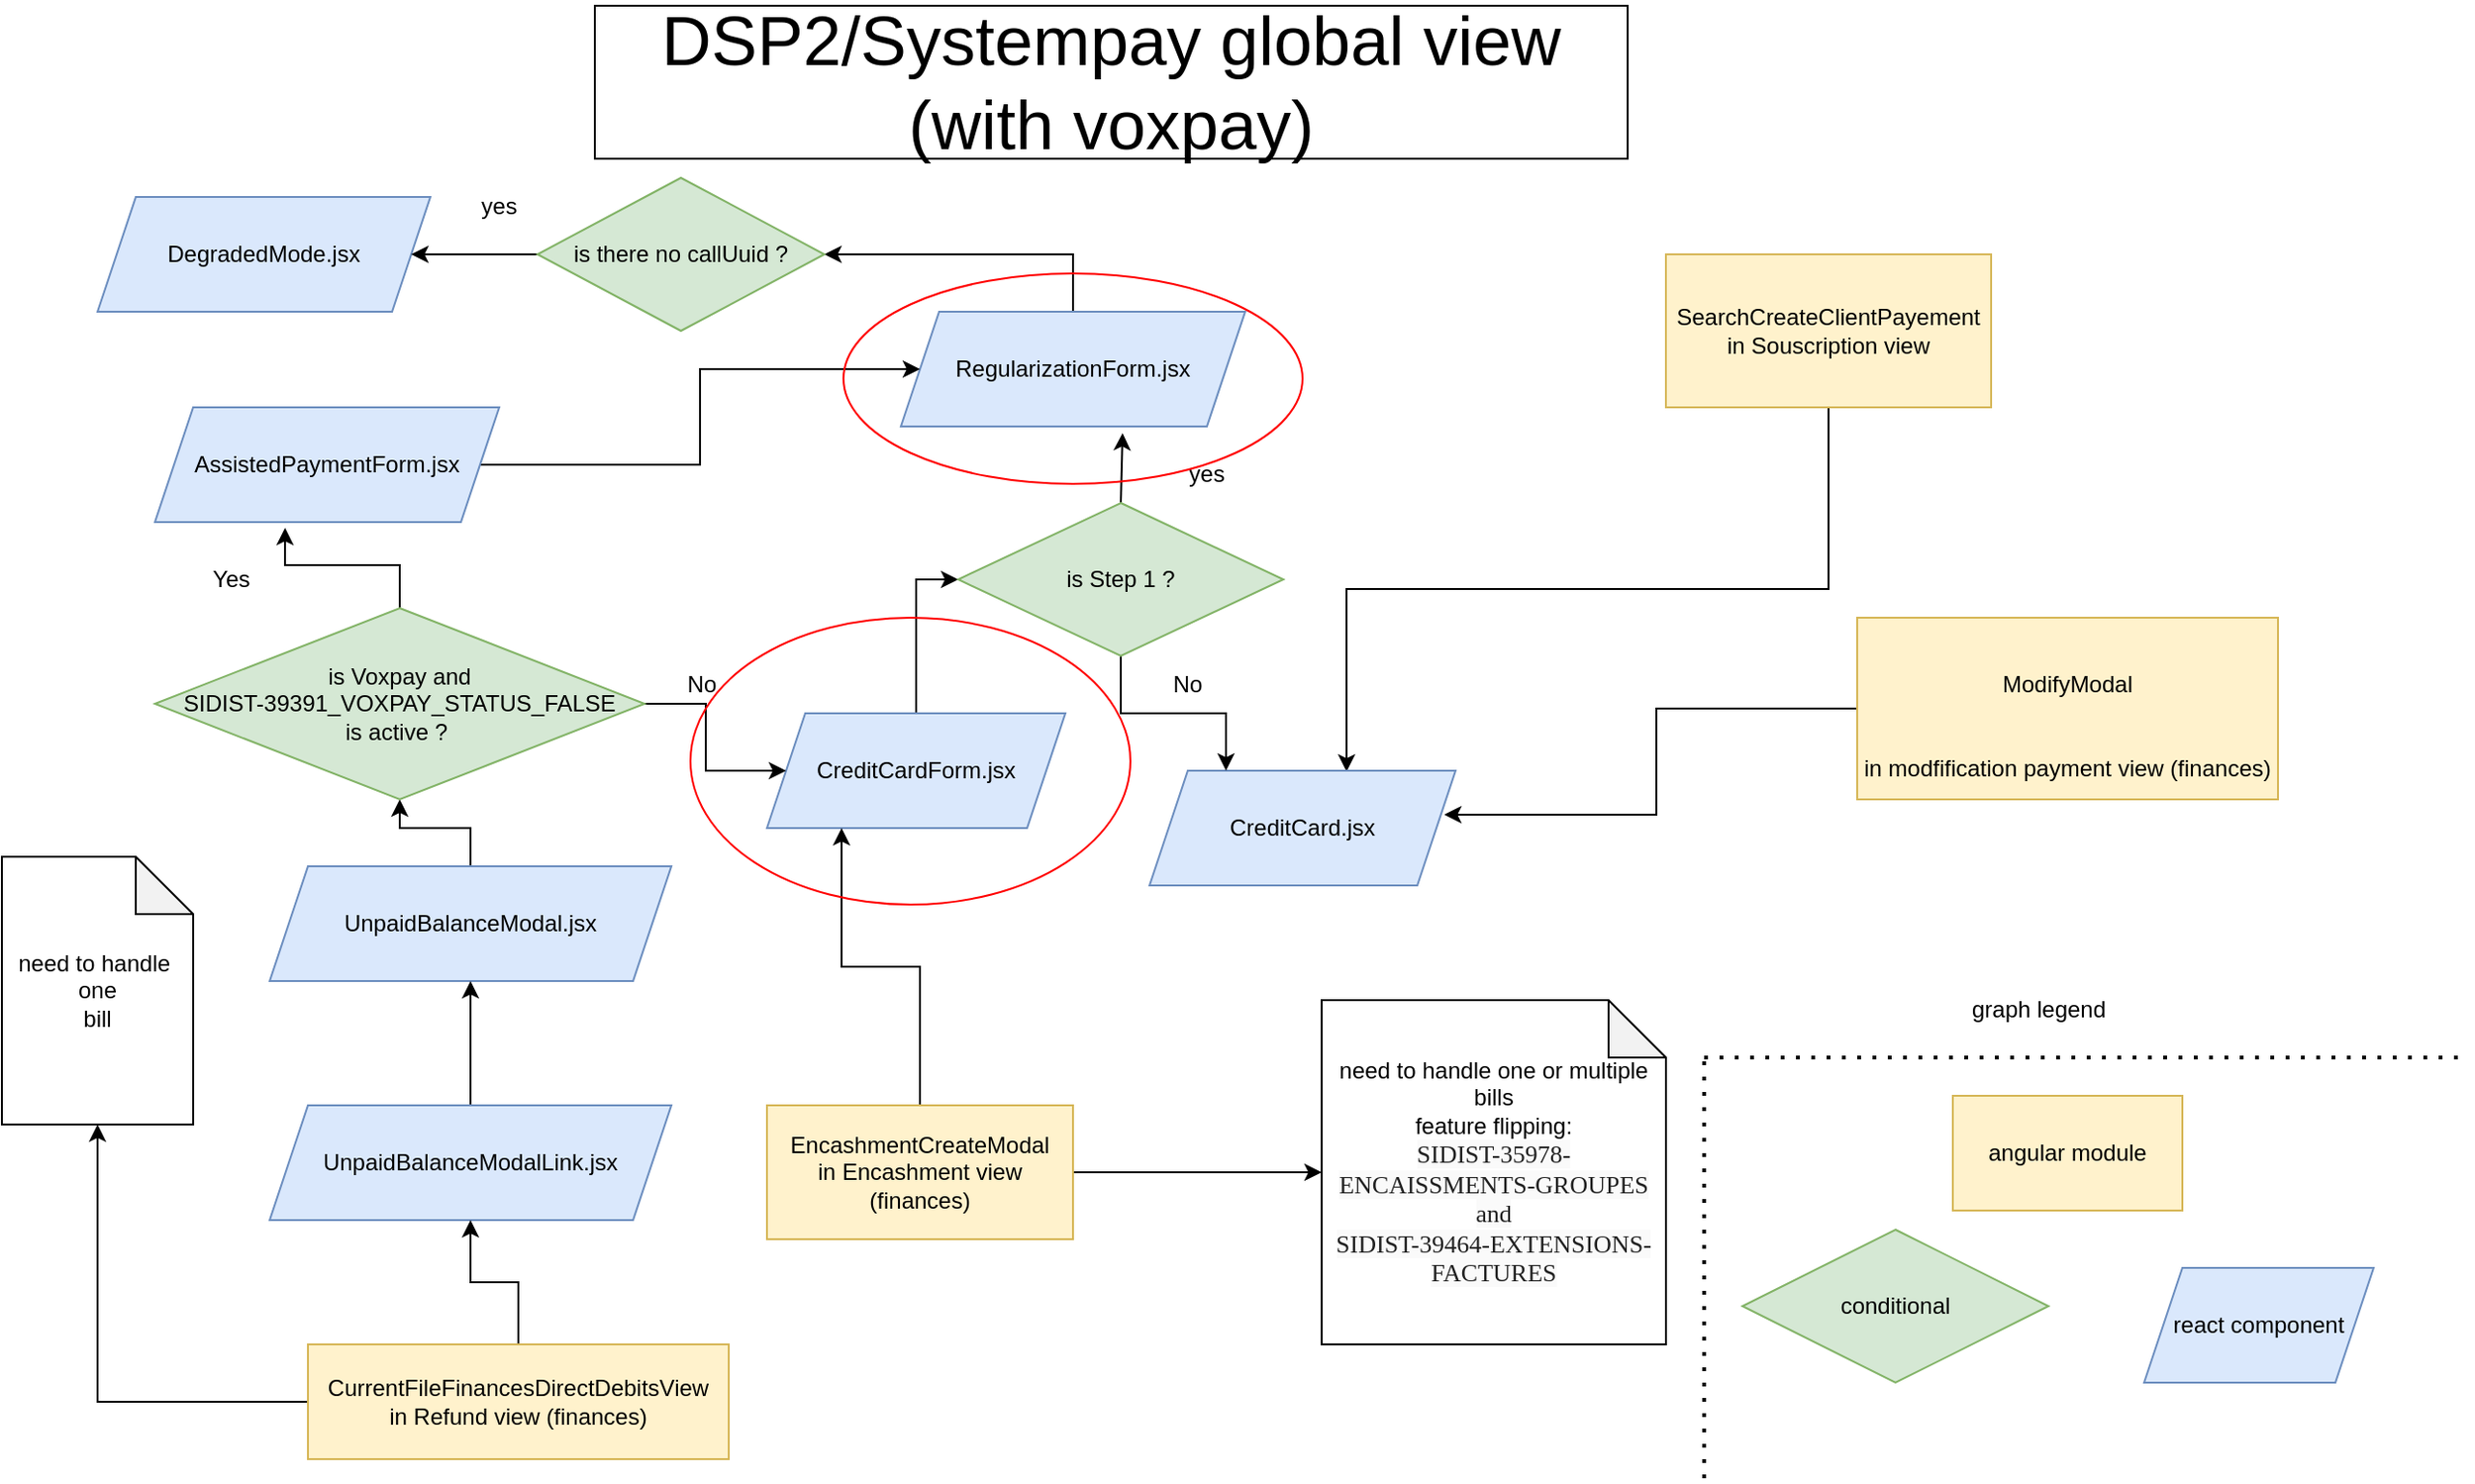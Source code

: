 <mxfile version="20.4.0" type="github" pages="2">
  <diagram id="VnlkdWDD-OTya16-6Z_L" name="Page-1">
    <mxGraphModel dx="1298" dy="842" grid="1" gridSize="10" guides="1" tooltips="1" connect="1" arrows="1" fold="1" page="1" pageScale="1" pageWidth="827" pageHeight="1169" math="0" shadow="0">
      <root>
        <mxCell id="0" />
        <mxCell id="1" parent="0" />
        <mxCell id="nQrAimb7asng9hxnftcy-4" style="edgeStyle=orthogonalEdgeStyle;rounded=0;orthogonalLoop=1;jettySize=auto;html=1;exitX=0.5;exitY=1;exitDx=0;exitDy=0;entryX=0.644;entryY=0.008;entryDx=0;entryDy=0;entryPerimeter=0;" edge="1" parent="1" source="nQrAimb7asng9hxnftcy-1" target="nQrAimb7asng9hxnftcy-2">
          <mxGeometry relative="1" as="geometry" />
        </mxCell>
        <mxCell id="nQrAimb7asng9hxnftcy-1" value="SearchCreateClientPayement&lt;br&gt;in Souscription view&lt;br&gt;" style="rounded=0;whiteSpace=wrap;html=1;fillColor=#fff2cc;strokeColor=#d6b656;" vertex="1" parent="1">
          <mxGeometry x="920" y="140" width="170" height="80" as="geometry" />
        </mxCell>
        <mxCell id="nQrAimb7asng9hxnftcy-2" value="CreditCard.jsx" style="shape=parallelogram;perimeter=parallelogramPerimeter;whiteSpace=wrap;html=1;fixedSize=1;fillColor=#dae8fc;strokeColor=#6c8ebf;" vertex="1" parent="1">
          <mxGeometry x="650" y="410" width="160" height="60" as="geometry" />
        </mxCell>
        <mxCell id="nQrAimb7asng9hxnftcy-6" value="&lt;font style=&quot;font-size: 36px;&quot;&gt;DSP2/Systempay global view (with voxpay)&lt;/font&gt;" style="rounded=0;whiteSpace=wrap;html=1;" vertex="1" parent="1">
          <mxGeometry x="360" y="10" width="540" height="80" as="geometry" />
        </mxCell>
        <mxCell id="nQrAimb7asng9hxnftcy-8" style="edgeStyle=orthogonalEdgeStyle;rounded=0;orthogonalLoop=1;jettySize=auto;html=1;exitX=0;exitY=0.5;exitDx=0;exitDy=0;entryX=0.963;entryY=0.383;entryDx=0;entryDy=0;entryPerimeter=0;fontSize=12;" edge="1" parent="1" source="nQrAimb7asng9hxnftcy-7" target="nQrAimb7asng9hxnftcy-2">
          <mxGeometry relative="1" as="geometry" />
        </mxCell>
        <mxCell id="nQrAimb7asng9hxnftcy-7" value="&lt;font style=&quot;font-size: 12px;&quot;&gt;ModifyModal &lt;br&gt;in modfification payment view (finances)&lt;br&gt;&lt;/font&gt;" style="rounded=0;whiteSpace=wrap;html=1;fontSize=36;fillColor=#fff2cc;strokeColor=#d6b656;" vertex="1" parent="1">
          <mxGeometry x="1020" y="330" width="220" height="95" as="geometry" />
        </mxCell>
        <mxCell id="nQrAimb7asng9hxnftcy-46" style="edgeStyle=orthogonalEdgeStyle;rounded=0;orthogonalLoop=1;jettySize=auto;html=1;exitX=0.5;exitY=0;exitDx=0;exitDy=0;entryX=0;entryY=0.5;entryDx=0;entryDy=0;fontSize=12;" edge="1" parent="1" source="nQrAimb7asng9hxnftcy-9" target="nQrAimb7asng9hxnftcy-45">
          <mxGeometry relative="1" as="geometry" />
        </mxCell>
        <mxCell id="nQrAimb7asng9hxnftcy-9" value="CreditCardForm.jsx" style="shape=parallelogram;perimeter=parallelogramPerimeter;whiteSpace=wrap;html=1;fixedSize=1;fontSize=12;fillColor=#dae8fc;strokeColor=#6c8ebf;" vertex="1" parent="1">
          <mxGeometry x="450" y="380" width="156" height="60" as="geometry" />
        </mxCell>
        <mxCell id="nQrAimb7asng9hxnftcy-53" style="edgeStyle=orthogonalEdgeStyle;rounded=0;orthogonalLoop=1;jettySize=auto;html=1;exitX=0.5;exitY=0;exitDx=0;exitDy=0;entryX=0.5;entryY=1;entryDx=0;entryDy=0;fontSize=12;" edge="1" parent="1" source="nQrAimb7asng9hxnftcy-11" target="nQrAimb7asng9hxnftcy-51">
          <mxGeometry relative="1" as="geometry" />
        </mxCell>
        <mxCell id="nQrAimb7asng9hxnftcy-11" value="UnpaidBalanceModal.jsx" style="shape=parallelogram;perimeter=parallelogramPerimeter;whiteSpace=wrap;html=1;fixedSize=1;fontSize=12;fillColor=#dae8fc;strokeColor=#6c8ebf;" vertex="1" parent="1">
          <mxGeometry x="190" y="460" width="210" height="60" as="geometry" />
        </mxCell>
        <mxCell id="nQrAimb7asng9hxnftcy-15" style="edgeStyle=orthogonalEdgeStyle;rounded=0;orthogonalLoop=1;jettySize=auto;html=1;entryX=0.5;entryY=1;entryDx=0;entryDy=0;fontSize=12;" edge="1" parent="1" source="nQrAimb7asng9hxnftcy-13" target="nQrAimb7asng9hxnftcy-11">
          <mxGeometry relative="1" as="geometry" />
        </mxCell>
        <mxCell id="nQrAimb7asng9hxnftcy-13" value="UnpaidBalanceModalLink.jsx" style="shape=parallelogram;perimeter=parallelogramPerimeter;whiteSpace=wrap;html=1;fixedSize=1;fontSize=12;fillColor=#dae8fc;strokeColor=#6c8ebf;" vertex="1" parent="1">
          <mxGeometry x="190" y="585" width="210" height="60" as="geometry" />
        </mxCell>
        <mxCell id="nQrAimb7asng9hxnftcy-17" style="edgeStyle=orthogonalEdgeStyle;rounded=0;orthogonalLoop=1;jettySize=auto;html=1;exitX=0.5;exitY=0;exitDx=0;exitDy=0;entryX=0.5;entryY=1;entryDx=0;entryDy=0;fontSize=12;" edge="1" parent="1" source="nQrAimb7asng9hxnftcy-16" target="nQrAimb7asng9hxnftcy-13">
          <mxGeometry relative="1" as="geometry" />
        </mxCell>
        <mxCell id="nQrAimb7asng9hxnftcy-40" style="edgeStyle=orthogonalEdgeStyle;rounded=0;orthogonalLoop=1;jettySize=auto;html=1;exitX=0;exitY=0.5;exitDx=0;exitDy=0;entryX=0.5;entryY=1;entryDx=0;entryDy=0;entryPerimeter=0;fontSize=12;" edge="1" parent="1" source="nQrAimb7asng9hxnftcy-16" target="nQrAimb7asng9hxnftcy-39">
          <mxGeometry relative="1" as="geometry" />
        </mxCell>
        <mxCell id="nQrAimb7asng9hxnftcy-16" value="CurrentFileFinancesDirectDebitsView&lt;br&gt;in Refund view (finances)" style="rounded=0;whiteSpace=wrap;html=1;fontSize=12;fillColor=#fff2cc;strokeColor=#d6b656;" vertex="1" parent="1">
          <mxGeometry x="210" y="710" width="220" height="60" as="geometry" />
        </mxCell>
        <mxCell id="nQrAimb7asng9hxnftcy-20" style="edgeStyle=orthogonalEdgeStyle;rounded=0;orthogonalLoop=1;jettySize=auto;html=1;exitX=0.5;exitY=0;exitDx=0;exitDy=0;entryX=0.25;entryY=1;entryDx=0;entryDy=0;fontSize=12;" edge="1" parent="1" source="nQrAimb7asng9hxnftcy-18" target="nQrAimb7asng9hxnftcy-9">
          <mxGeometry relative="1" as="geometry" />
        </mxCell>
        <mxCell id="nQrAimb7asng9hxnftcy-42" style="edgeStyle=orthogonalEdgeStyle;rounded=0;orthogonalLoop=1;jettySize=auto;html=1;exitX=1;exitY=0.5;exitDx=0;exitDy=0;entryX=0;entryY=0.5;entryDx=0;entryDy=0;entryPerimeter=0;fontSize=12;" edge="1" parent="1" source="nQrAimb7asng9hxnftcy-18" target="nQrAimb7asng9hxnftcy-41">
          <mxGeometry relative="1" as="geometry" />
        </mxCell>
        <mxCell id="nQrAimb7asng9hxnftcy-18" value="EncashmentCreateModal&lt;br&gt;in Encashment view (finances)" style="rounded=0;whiteSpace=wrap;html=1;fontSize=12;fillColor=#fff2cc;strokeColor=#d6b656;" vertex="1" parent="1">
          <mxGeometry x="450" y="585" width="160" height="70" as="geometry" />
        </mxCell>
        <mxCell id="nQrAimb7asng9hxnftcy-63" style="edgeStyle=orthogonalEdgeStyle;rounded=0;orthogonalLoop=1;jettySize=auto;html=1;exitX=0.5;exitY=0;exitDx=0;exitDy=0;fontSize=12;" edge="1" parent="1" source="nQrAimb7asng9hxnftcy-21" target="nQrAimb7asng9hxnftcy-58">
          <mxGeometry relative="1" as="geometry" />
        </mxCell>
        <mxCell id="nQrAimb7asng9hxnftcy-21" value="RegularizationForm.jsx" style="shape=parallelogram;perimeter=parallelogramPerimeter;whiteSpace=wrap;html=1;fixedSize=1;fontSize=12;fillColor=#dae8fc;strokeColor=#6c8ebf;" vertex="1" parent="1">
          <mxGeometry x="520" y="170" width="180" height="60" as="geometry" />
        </mxCell>
        <mxCell id="nQrAimb7asng9hxnftcy-25" style="edgeStyle=orthogonalEdgeStyle;rounded=0;orthogonalLoop=1;jettySize=auto;html=1;exitX=1;exitY=0.5;exitDx=0;exitDy=0;entryX=0;entryY=0.5;entryDx=0;entryDy=0;fontSize=12;" edge="1" parent="1" source="nQrAimb7asng9hxnftcy-23" target="nQrAimb7asng9hxnftcy-21">
          <mxGeometry relative="1" as="geometry" />
        </mxCell>
        <mxCell id="nQrAimb7asng9hxnftcy-23" value="AssistedPaymentForm.jsx" style="shape=parallelogram;perimeter=parallelogramPerimeter;whiteSpace=wrap;html=1;fixedSize=1;fontSize=12;fillColor=#dae8fc;strokeColor=#6c8ebf;" vertex="1" parent="1">
          <mxGeometry x="130" y="220" width="180" height="60" as="geometry" />
        </mxCell>
        <mxCell id="nQrAimb7asng9hxnftcy-27" value="graph legend" style="text;html=1;strokeColor=none;fillColor=none;align=center;verticalAlign=middle;whiteSpace=wrap;rounded=0;fontSize=12;" vertex="1" parent="1">
          <mxGeometry x="1030" y="520" width="170" height="30" as="geometry" />
        </mxCell>
        <mxCell id="nQrAimb7asng9hxnftcy-29" value="" style="endArrow=none;dashed=1;html=1;dashPattern=1 3;strokeWidth=2;rounded=0;fontSize=12;" edge="1" parent="1">
          <mxGeometry width="50" height="50" relative="1" as="geometry">
            <mxPoint x="940" y="560" as="sourcePoint" />
            <mxPoint x="1340" y="560" as="targetPoint" />
            <Array as="points">
              <mxPoint x="1170" y="560" />
            </Array>
          </mxGeometry>
        </mxCell>
        <mxCell id="nQrAimb7asng9hxnftcy-31" value="" style="endArrow=none;dashed=1;html=1;dashPattern=1 3;strokeWidth=2;rounded=0;fontSize=12;" edge="1" parent="1">
          <mxGeometry width="50" height="50" relative="1" as="geometry">
            <mxPoint x="940" y="780" as="sourcePoint" />
            <mxPoint x="940" y="560" as="targetPoint" />
          </mxGeometry>
        </mxCell>
        <mxCell id="nQrAimb7asng9hxnftcy-32" value="angular module" style="rounded=0;whiteSpace=wrap;html=1;fontSize=12;fillColor=#fff2cc;strokeColor=#d6b656;" vertex="1" parent="1">
          <mxGeometry x="1070" y="580" width="120" height="60" as="geometry" />
        </mxCell>
        <mxCell id="nQrAimb7asng9hxnftcy-34" value="react component" style="shape=parallelogram;perimeter=parallelogramPerimeter;whiteSpace=wrap;html=1;fixedSize=1;fontSize=12;fillColor=#dae8fc;strokeColor=#6c8ebf;" vertex="1" parent="1">
          <mxGeometry x="1170" y="670" width="120" height="60" as="geometry" />
        </mxCell>
        <mxCell id="nQrAimb7asng9hxnftcy-35" value="DegradedMode.jsx" style="shape=parallelogram;perimeter=parallelogramPerimeter;whiteSpace=wrap;html=1;fixedSize=1;fontSize=12;fillColor=#dae8fc;strokeColor=#6c8ebf;" vertex="1" parent="1">
          <mxGeometry x="100" y="110" width="174" height="60" as="geometry" />
        </mxCell>
        <mxCell id="nQrAimb7asng9hxnftcy-39" value="need to handle&amp;nbsp; one&lt;br&gt;bill" style="shape=note;whiteSpace=wrap;html=1;backgroundOutline=1;darkOpacity=0.05;fontSize=12;" vertex="1" parent="1">
          <mxGeometry x="50" y="455" width="100" height="140" as="geometry" />
        </mxCell>
        <mxCell id="nQrAimb7asng9hxnftcy-41" value="need to handle one or multiple bills&lt;br&gt;feature flipping:&lt;br&gt;&lt;span style=&quot;color: rgba(0, 0, 0, 0.87); font-family: &amp;quot;Roboto Slab&amp;quot;, serif; font-size: 13px; text-align: left; background-color: rgb(250, 250, 250);&quot;&gt;SIDIST-35978-ENCAISSMENTS-GROUPES and&lt;br&gt;&lt;/span&gt;&lt;span style=&quot;color: rgba(0, 0, 0, 0.87); font-family: &amp;quot;Roboto Slab&amp;quot;, serif; font-size: 13px; text-align: left; background-color: rgb(250, 250, 250);&quot;&gt;SIDIST-39464-EXTENSIONS-FACTURES&lt;/span&gt;&lt;span style=&quot;color: rgba(0, 0, 0, 0.87); font-family: &amp;quot;Roboto Slab&amp;quot;, serif; font-size: 13px; text-align: left; background-color: rgb(250, 250, 250);&quot;&gt;&lt;br&gt;&lt;/span&gt;" style="shape=note;whiteSpace=wrap;html=1;backgroundOutline=1;darkOpacity=0.05;fontSize=12;" vertex="1" parent="1">
          <mxGeometry x="740" y="530" width="180" height="180" as="geometry" />
        </mxCell>
        <mxCell id="nQrAimb7asng9hxnftcy-47" style="edgeStyle=orthogonalEdgeStyle;rounded=0;orthogonalLoop=1;jettySize=auto;html=1;exitX=0.5;exitY=0;exitDx=0;exitDy=0;entryX=0.644;entryY=1.058;entryDx=0;entryDy=0;entryPerimeter=0;fontSize=12;" edge="1" parent="1" source="nQrAimb7asng9hxnftcy-45" target="nQrAimb7asng9hxnftcy-21">
          <mxGeometry relative="1" as="geometry" />
        </mxCell>
        <mxCell id="nQrAimb7asng9hxnftcy-48" style="edgeStyle=orthogonalEdgeStyle;rounded=0;orthogonalLoop=1;jettySize=auto;html=1;exitX=0.5;exitY=1;exitDx=0;exitDy=0;entryX=0.25;entryY=0;entryDx=0;entryDy=0;fontSize=12;" edge="1" parent="1" source="nQrAimb7asng9hxnftcy-45" target="nQrAimb7asng9hxnftcy-2">
          <mxGeometry relative="1" as="geometry" />
        </mxCell>
        <mxCell id="nQrAimb7asng9hxnftcy-45" value="is Step 1 ?" style="rhombus;whiteSpace=wrap;html=1;fontSize=12;fillColor=#d5e8d4;strokeColor=#82b366;" vertex="1" parent="1">
          <mxGeometry x="550" y="270" width="170" height="80" as="geometry" />
        </mxCell>
        <mxCell id="nQrAimb7asng9hxnftcy-49" value="No" style="text;html=1;strokeColor=none;fillColor=none;align=center;verticalAlign=middle;whiteSpace=wrap;rounded=0;fontSize=12;" vertex="1" parent="1">
          <mxGeometry x="640" y="350" width="60" height="30" as="geometry" />
        </mxCell>
        <mxCell id="nQrAimb7asng9hxnftcy-50" value="yes" style="text;html=1;strokeColor=none;fillColor=none;align=center;verticalAlign=middle;whiteSpace=wrap;rounded=0;fontSize=12;" vertex="1" parent="1">
          <mxGeometry x="650" y="240" width="60" height="30" as="geometry" />
        </mxCell>
        <mxCell id="nQrAimb7asng9hxnftcy-54" style="edgeStyle=orthogonalEdgeStyle;rounded=0;orthogonalLoop=1;jettySize=auto;html=1;exitX=1;exitY=0.5;exitDx=0;exitDy=0;fontSize=12;" edge="1" parent="1" source="nQrAimb7asng9hxnftcy-51" target="nQrAimb7asng9hxnftcy-9">
          <mxGeometry relative="1" as="geometry" />
        </mxCell>
        <mxCell id="nQrAimb7asng9hxnftcy-56" style="edgeStyle=orthogonalEdgeStyle;rounded=0;orthogonalLoop=1;jettySize=auto;html=1;exitX=0.5;exitY=0;exitDx=0;exitDy=0;entryX=0.378;entryY=1.05;entryDx=0;entryDy=0;entryPerimeter=0;fontSize=12;" edge="1" parent="1" source="nQrAimb7asng9hxnftcy-51" target="nQrAimb7asng9hxnftcy-23">
          <mxGeometry relative="1" as="geometry" />
        </mxCell>
        <mxCell id="nQrAimb7asng9hxnftcy-51" value="is Voxpay and &lt;br&gt;SIDIST-39391_VOXPAY_STATUS_FALSE&lt;br&gt;&lt;span style=&quot;background-color: initial; text-align: left;&quot;&gt;is active ?&amp;nbsp;&lt;/span&gt;" style="rhombus;whiteSpace=wrap;html=1;fontSize=12;fillColor=#d5e8d4;strokeColor=#82b366;" vertex="1" parent="1">
          <mxGeometry x="130" y="325" width="256" height="100" as="geometry" />
        </mxCell>
        <mxCell id="nQrAimb7asng9hxnftcy-55" value="No" style="text;html=1;strokeColor=none;fillColor=none;align=center;verticalAlign=middle;whiteSpace=wrap;rounded=0;fontSize=12;" vertex="1" parent="1">
          <mxGeometry x="386" y="350" width="60" height="30" as="geometry" />
        </mxCell>
        <mxCell id="nQrAimb7asng9hxnftcy-57" value="Yes" style="text;html=1;strokeColor=none;fillColor=none;align=center;verticalAlign=middle;whiteSpace=wrap;rounded=0;fontSize=12;" vertex="1" parent="1">
          <mxGeometry x="140" y="295" width="60" height="30" as="geometry" />
        </mxCell>
        <mxCell id="nQrAimb7asng9hxnftcy-60" style="edgeStyle=orthogonalEdgeStyle;rounded=0;orthogonalLoop=1;jettySize=auto;html=1;exitX=0;exitY=0.5;exitDx=0;exitDy=0;entryX=1;entryY=0.5;entryDx=0;entryDy=0;fontSize=12;" edge="1" parent="1" source="nQrAimb7asng9hxnftcy-58" target="nQrAimb7asng9hxnftcy-35">
          <mxGeometry relative="1" as="geometry" />
        </mxCell>
        <mxCell id="nQrAimb7asng9hxnftcy-58" value="is there no callUuid ?" style="rhombus;whiteSpace=wrap;html=1;fontSize=12;fillColor=#d5e8d4;strokeColor=#82b366;" vertex="1" parent="1">
          <mxGeometry x="330" y="100" width="150" height="80" as="geometry" />
        </mxCell>
        <mxCell id="nQrAimb7asng9hxnftcy-61" value="yes" style="text;html=1;strokeColor=none;fillColor=none;align=center;verticalAlign=middle;whiteSpace=wrap;rounded=0;fontSize=12;" vertex="1" parent="1">
          <mxGeometry x="280" y="100" width="60" height="30" as="geometry" />
        </mxCell>
        <mxCell id="nQrAimb7asng9hxnftcy-62" value="conditional" style="rhombus;whiteSpace=wrap;html=1;fontSize=12;fillColor=#d5e8d4;strokeColor=#82b366;" vertex="1" parent="1">
          <mxGeometry x="960" y="650" width="160" height="80" as="geometry" />
        </mxCell>
        <mxCell id="nQrAimb7asng9hxnftcy-65" value="" style="ellipse;whiteSpace=wrap;html=1;fontSize=12;fillColor=none;strokeColor=#FF0000;" vertex="1" parent="1">
          <mxGeometry x="410" y="330" width="230" height="150" as="geometry" />
        </mxCell>
        <mxCell id="nQrAimb7asng9hxnftcy-67" value="" style="ellipse;whiteSpace=wrap;html=1;fontSize=12;fillColor=none;strokeColor=#FF0000;" vertex="1" parent="1">
          <mxGeometry x="490" y="150" width="240" height="110" as="geometry" />
        </mxCell>
      </root>
    </mxGraphModel>
  </diagram>
  <diagram id="8OLOt3S28jrXy8Qwgcgk" name="Page-2">
    <mxGraphModel dx="2253" dy="802" grid="1" gridSize="10" guides="1" tooltips="1" connect="1" arrows="1" fold="1" page="1" pageScale="1" pageWidth="827" pageHeight="1169" math="0" shadow="0">
      <root>
        <mxCell id="0" />
        <mxCell id="1" parent="0" />
        <mxCell id="63oONz0xdTf-GP-1cinu-1" style="edgeStyle=orthogonalEdgeStyle;rounded=0;orthogonalLoop=1;jettySize=auto;html=1;exitX=0.5;exitY=1;exitDx=0;exitDy=0;entryX=0.644;entryY=0.008;entryDx=0;entryDy=0;entryPerimeter=0;" edge="1" parent="1" source="63oONz0xdTf-GP-1cinu-2" target="63oONz0xdTf-GP-1cinu-3">
          <mxGeometry relative="1" as="geometry" />
        </mxCell>
        <mxCell id="63oONz0xdTf-GP-1cinu-2" value="SearchCreateClientPayement&lt;br&gt;in Souscription view&lt;br&gt;" style="rounded=0;whiteSpace=wrap;html=1;fillColor=#fff2cc;strokeColor=#d6b656;" vertex="1" parent="1">
          <mxGeometry x="970" y="190" width="170" height="80" as="geometry" />
        </mxCell>
        <mxCell id="63oONz0xdTf-GP-1cinu-3" value="CreditCard.jsx" style="shape=parallelogram;perimeter=parallelogramPerimeter;whiteSpace=wrap;html=1;fixedSize=1;fillColor=#dae8fc;strokeColor=#6c8ebf;" vertex="1" parent="1">
          <mxGeometry x="770" y="425" width="160" height="60" as="geometry" />
        </mxCell>
        <mxCell id="63oONz0xdTf-GP-1cinu-4" style="edgeStyle=orthogonalEdgeStyle;rounded=0;orthogonalLoop=1;jettySize=auto;html=1;exitX=0;exitY=0.5;exitDx=0;exitDy=0;entryX=0.963;entryY=0.383;entryDx=0;entryDy=0;entryPerimeter=0;fontSize=12;" edge="1" parent="1" source="63oONz0xdTf-GP-1cinu-5" target="63oONz0xdTf-GP-1cinu-3">
          <mxGeometry relative="1" as="geometry" />
        </mxCell>
        <mxCell id="63oONz0xdTf-GP-1cinu-5" value="&lt;font style=&quot;font-size: 12px;&quot;&gt;ModifyModal &lt;br&gt;in modfification payment view (finances)&lt;br&gt;&lt;/font&gt;" style="rounded=0;whiteSpace=wrap;html=1;fontSize=36;fillColor=#fff2cc;strokeColor=#d6b656;" vertex="1" parent="1">
          <mxGeometry x="1050" y="455" width="220" height="95" as="geometry" />
        </mxCell>
        <mxCell id="63oONz0xdTf-GP-1cinu-6" style="edgeStyle=orthogonalEdgeStyle;rounded=0;orthogonalLoop=1;jettySize=auto;html=1;exitX=0.5;exitY=0;exitDx=0;exitDy=0;entryX=0;entryY=0.5;entryDx=0;entryDy=0;fontSize=12;" edge="1" parent="1" source="63oONz0xdTf-GP-1cinu-7" target="63oONz0xdTf-GP-1cinu-30">
          <mxGeometry relative="1" as="geometry" />
        </mxCell>
        <mxCell id="63oONz0xdTf-GP-1cinu-56" style="edgeStyle=orthogonalEdgeStyle;rounded=0;orthogonalLoop=1;jettySize=auto;html=1;exitX=0;exitY=0.5;exitDx=0;exitDy=0;entryX=0.5;entryY=1;entryDx=0;entryDy=0;fontSize=12;" edge="1" parent="1" source="63oONz0xdTf-GP-1cinu-7" target="63oONz0xdTf-GP-1cinu-54">
          <mxGeometry relative="1" as="geometry" />
        </mxCell>
        <mxCell id="63oONz0xdTf-GP-1cinu-7" value="CreditCardForm.jsx" style="shape=parallelogram;perimeter=parallelogramPerimeter;whiteSpace=wrap;html=1;fixedSize=1;fontSize=12;fillColor=#dae8fc;strokeColor=#6c8ebf;" vertex="1" parent="1">
          <mxGeometry x="640" y="570" width="156" height="60" as="geometry" />
        </mxCell>
        <mxCell id="63oONz0xdTf-GP-1cinu-8" style="edgeStyle=orthogonalEdgeStyle;rounded=0;orthogonalLoop=1;jettySize=auto;html=1;exitX=0.5;exitY=0;exitDx=0;exitDy=0;entryX=0.5;entryY=1;entryDx=0;entryDy=0;fontSize=12;" edge="1" parent="1" source="63oONz0xdTf-GP-1cinu-9" target="63oONz0xdTf-GP-1cinu-35">
          <mxGeometry relative="1" as="geometry" />
        </mxCell>
        <mxCell id="63oONz0xdTf-GP-1cinu-9" value="UnpaidBalanceModal.jsx" style="shape=parallelogram;perimeter=parallelogramPerimeter;whiteSpace=wrap;html=1;fixedSize=1;fontSize=12;fillColor=#dae8fc;strokeColor=#6c8ebf;" vertex="1" parent="1">
          <mxGeometry x="82" y="525" width="210" height="60" as="geometry" />
        </mxCell>
        <mxCell id="63oONz0xdTf-GP-1cinu-10" style="edgeStyle=orthogonalEdgeStyle;rounded=0;orthogonalLoop=1;jettySize=auto;html=1;entryX=0.5;entryY=1;entryDx=0;entryDy=0;fontSize=12;" edge="1" parent="1" source="63oONz0xdTf-GP-1cinu-11" target="63oONz0xdTf-GP-1cinu-9">
          <mxGeometry relative="1" as="geometry" />
        </mxCell>
        <mxCell id="63oONz0xdTf-GP-1cinu-11" value="UnpaidBalanceModalLink.jsx" style="shape=parallelogram;perimeter=parallelogramPerimeter;whiteSpace=wrap;html=1;fixedSize=1;fontSize=12;fillColor=#dae8fc;strokeColor=#6c8ebf;" vertex="1" parent="1">
          <mxGeometry x="64" y="630" width="210" height="60" as="geometry" />
        </mxCell>
        <mxCell id="63oONz0xdTf-GP-1cinu-12" style="edgeStyle=orthogonalEdgeStyle;rounded=0;orthogonalLoop=1;jettySize=auto;html=1;exitX=0.5;exitY=0;exitDx=0;exitDy=0;entryX=0.5;entryY=1;entryDx=0;entryDy=0;fontSize=12;" edge="1" parent="1" source="63oONz0xdTf-GP-1cinu-14" target="63oONz0xdTf-GP-1cinu-11">
          <mxGeometry relative="1" as="geometry" />
        </mxCell>
        <mxCell id="63oONz0xdTf-GP-1cinu-13" style="edgeStyle=orthogonalEdgeStyle;rounded=0;orthogonalLoop=1;jettySize=auto;html=1;exitX=0;exitY=0.5;exitDx=0;exitDy=0;entryX=0.5;entryY=1;entryDx=0;entryDy=0;entryPerimeter=0;fontSize=12;" edge="1" parent="1" source="63oONz0xdTf-GP-1cinu-14" target="63oONz0xdTf-GP-1cinu-26">
          <mxGeometry relative="1" as="geometry" />
        </mxCell>
        <mxCell id="63oONz0xdTf-GP-1cinu-14" value="CurrentFileFinancesDirectDebitsView&lt;br&gt;in Refund view (finances)" style="rounded=0;whiteSpace=wrap;html=1;fontSize=12;fillColor=#fff2cc;strokeColor=#d6b656;" vertex="1" parent="1">
          <mxGeometry x="77" y="760" width="220" height="60" as="geometry" />
        </mxCell>
        <mxCell id="63oONz0xdTf-GP-1cinu-15" style="edgeStyle=orthogonalEdgeStyle;rounded=0;orthogonalLoop=1;jettySize=auto;html=1;exitX=0.5;exitY=0;exitDx=0;exitDy=0;entryX=0.25;entryY=1;entryDx=0;entryDy=0;fontSize=12;" edge="1" parent="1" source="63oONz0xdTf-GP-1cinu-17" target="63oONz0xdTf-GP-1cinu-7">
          <mxGeometry relative="1" as="geometry" />
        </mxCell>
        <mxCell id="63oONz0xdTf-GP-1cinu-16" style="edgeStyle=orthogonalEdgeStyle;rounded=0;orthogonalLoop=1;jettySize=auto;html=1;exitX=1;exitY=0.5;exitDx=0;exitDy=0;entryX=0;entryY=0.5;entryDx=0;entryDy=0;entryPerimeter=0;fontSize=12;" edge="1" parent="1" source="63oONz0xdTf-GP-1cinu-17" target="63oONz0xdTf-GP-1cinu-27">
          <mxGeometry relative="1" as="geometry" />
        </mxCell>
        <mxCell id="63oONz0xdTf-GP-1cinu-17" value="EncashmentCreateModal&lt;br&gt;in Encashment view (finances)" style="rounded=0;whiteSpace=wrap;html=1;fontSize=12;fillColor=#fff2cc;strokeColor=#d6b656;" vertex="1" parent="1">
          <mxGeometry x="650" y="710" width="160" height="70" as="geometry" />
        </mxCell>
        <mxCell id="63oONz0xdTf-GP-1cinu-49" style="edgeStyle=orthogonalEdgeStyle;rounded=0;orthogonalLoop=1;jettySize=auto;html=1;exitX=0;exitY=0.5;exitDx=0;exitDy=0;entryX=1;entryY=0.5;entryDx=0;entryDy=0;fontSize=12;" edge="1" parent="1" source="63oONz0xdTf-GP-1cinu-19" target="63oONz0xdTf-GP-1cinu-46">
          <mxGeometry relative="1" as="geometry" />
        </mxCell>
        <mxCell id="63oONz0xdTf-GP-1cinu-19" value="RegularizationForm.jsx" style="shape=parallelogram;perimeter=parallelogramPerimeter;whiteSpace=wrap;html=1;fixedSize=1;fontSize=12;fillColor=#dae8fc;strokeColor=#6c8ebf;" vertex="1" parent="1">
          <mxGeometry x="720" y="140" width="180" height="60" as="geometry" />
        </mxCell>
        <mxCell id="63oONz0xdTf-GP-1cinu-45" style="edgeStyle=orthogonalEdgeStyle;rounded=0;orthogonalLoop=1;jettySize=auto;html=1;exitX=1;exitY=0.5;exitDx=0;exitDy=0;fontSize=12;" edge="1" parent="1" source="63oONz0xdTf-GP-1cinu-21" target="63oONz0xdTf-GP-1cinu-44">
          <mxGeometry relative="1" as="geometry" />
        </mxCell>
        <mxCell id="63oONz0xdTf-GP-1cinu-21" value="AssistedPaymentForm.jsx" style="shape=parallelogram;perimeter=parallelogramPerimeter;whiteSpace=wrap;html=1;fixedSize=1;fontSize=12;fillColor=#dae8fc;strokeColor=#6c8ebf;" vertex="1" parent="1">
          <mxGeometry x="60" y="210" width="180" height="60" as="geometry" />
        </mxCell>
        <mxCell id="63oONz0xdTf-GP-1cinu-25" value="DegradedMode.jsx" style="shape=parallelogram;perimeter=parallelogramPerimeter;whiteSpace=wrap;html=1;fixedSize=1;fontSize=12;fillColor=#dae8fc;strokeColor=#6c8ebf;" vertex="1" parent="1">
          <mxGeometry x="100" y="110" width="174" height="60" as="geometry" />
        </mxCell>
        <mxCell id="63oONz0xdTf-GP-1cinu-26" value="need to handle&amp;nbsp; one&lt;br&gt;bill" style="shape=note;whiteSpace=wrap;html=1;backgroundOutline=1;darkOpacity=0.05;fontSize=12;" vertex="1" parent="1">
          <mxGeometry x="-10" y="390" width="100" height="140" as="geometry" />
        </mxCell>
        <mxCell id="63oONz0xdTf-GP-1cinu-27" value="need to handle one or multiple bills&lt;br&gt;feature flipping:&lt;br&gt;&lt;span style=&quot;color: rgba(0, 0, 0, 0.87); font-family: &amp;quot;Roboto Slab&amp;quot;, serif; font-size: 13px; text-align: left; background-color: rgb(250, 250, 250);&quot;&gt;SIDIST-35978-ENCAISSMENTS-GROUPES and&lt;br&gt;&lt;/span&gt;&lt;span style=&quot;color: rgba(0, 0, 0, 0.87); font-family: &amp;quot;Roboto Slab&amp;quot;, serif; font-size: 13px; text-align: left; background-color: rgb(250, 250, 250);&quot;&gt;SIDIST-39464-EXTENSIONS-FACTURES&lt;/span&gt;&lt;span style=&quot;color: rgba(0, 0, 0, 0.87); font-family: &amp;quot;Roboto Slab&amp;quot;, serif; font-size: 13px; text-align: left; background-color: rgb(250, 250, 250);&quot;&gt;&lt;br&gt;&lt;/span&gt;" style="shape=note;whiteSpace=wrap;html=1;backgroundOutline=1;darkOpacity=0.05;fontSize=12;" vertex="1" parent="1">
          <mxGeometry x="850" y="585" width="180" height="180" as="geometry" />
        </mxCell>
        <mxCell id="63oONz0xdTf-GP-1cinu-28" style="edgeStyle=orthogonalEdgeStyle;rounded=0;orthogonalLoop=1;jettySize=auto;html=1;exitX=0.5;exitY=0;exitDx=0;exitDy=0;entryX=0.644;entryY=1.058;entryDx=0;entryDy=0;entryPerimeter=0;fontSize=12;" edge="1" parent="1" source="63oONz0xdTf-GP-1cinu-30" target="63oONz0xdTf-GP-1cinu-19">
          <mxGeometry relative="1" as="geometry" />
        </mxCell>
        <mxCell id="63oONz0xdTf-GP-1cinu-29" style="edgeStyle=orthogonalEdgeStyle;rounded=0;orthogonalLoop=1;jettySize=auto;html=1;exitX=0.5;exitY=1;exitDx=0;exitDy=0;entryX=0.25;entryY=0;entryDx=0;entryDy=0;fontSize=12;" edge="1" parent="1" source="63oONz0xdTf-GP-1cinu-30" target="63oONz0xdTf-GP-1cinu-3">
          <mxGeometry relative="1" as="geometry" />
        </mxCell>
        <mxCell id="63oONz0xdTf-GP-1cinu-30" value="is Step 1 ?" style="rhombus;whiteSpace=wrap;html=1;fontSize=12;fillColor=#d5e8d4;strokeColor=#82b366;" vertex="1" parent="1">
          <mxGeometry x="610" y="270" width="170" height="80" as="geometry" />
        </mxCell>
        <mxCell id="63oONz0xdTf-GP-1cinu-31" value="No" style="text;html=1;strokeColor=none;fillColor=none;align=center;verticalAlign=middle;whiteSpace=wrap;rounded=0;fontSize=12;" vertex="1" parent="1">
          <mxGeometry x="760" y="360" width="60" height="30" as="geometry" />
        </mxCell>
        <mxCell id="63oONz0xdTf-GP-1cinu-32" value="yes" style="text;html=1;strokeColor=none;fillColor=none;align=center;verticalAlign=middle;whiteSpace=wrap;rounded=0;fontSize=12;" vertex="1" parent="1">
          <mxGeometry x="770" y="240" width="60" height="30" as="geometry" />
        </mxCell>
        <mxCell id="63oONz0xdTf-GP-1cinu-34" style="edgeStyle=orthogonalEdgeStyle;rounded=0;orthogonalLoop=1;jettySize=auto;html=1;exitX=0.5;exitY=0;exitDx=0;exitDy=0;entryX=0.378;entryY=1.05;entryDx=0;entryDy=0;entryPerimeter=0;fontSize=12;" edge="1" parent="1" source="63oONz0xdTf-GP-1cinu-35" target="63oONz0xdTf-GP-1cinu-21">
          <mxGeometry relative="1" as="geometry" />
        </mxCell>
        <mxCell id="63oONz0xdTf-GP-1cinu-53" style="edgeStyle=orthogonalEdgeStyle;rounded=0;orthogonalLoop=1;jettySize=auto;html=1;exitX=1;exitY=0.5;exitDx=0;exitDy=0;entryX=0;entryY=0.5;entryDx=0;entryDy=0;fontSize=12;" edge="1" parent="1" source="63oONz0xdTf-GP-1cinu-35" target="63oONz0xdTf-GP-1cinu-52">
          <mxGeometry relative="1" as="geometry" />
        </mxCell>
        <mxCell id="63oONz0xdTf-GP-1cinu-35" value="is Voxpay and &lt;br&gt;SIDIST-39391_VOXPAY_STATUS_FALSE&lt;br&gt;&lt;span style=&quot;background-color: initial; text-align: left;&quot;&gt;is active ?&amp;nbsp;&lt;/span&gt;" style="rhombus;whiteSpace=wrap;html=1;fontSize=12;fillColor=#d5e8d4;strokeColor=#82b366;" vertex="1" parent="1">
          <mxGeometry x="130" y="325" width="256" height="100" as="geometry" />
        </mxCell>
        <mxCell id="63oONz0xdTf-GP-1cinu-37" value="Yes" style="text;html=1;strokeColor=none;fillColor=none;align=center;verticalAlign=middle;whiteSpace=wrap;rounded=0;fontSize=12;" vertex="1" parent="1">
          <mxGeometry x="140" y="295" width="60" height="30" as="geometry" />
        </mxCell>
        <mxCell id="63oONz0xdTf-GP-1cinu-38" style="edgeStyle=orthogonalEdgeStyle;rounded=0;orthogonalLoop=1;jettySize=auto;html=1;exitX=0;exitY=0.5;exitDx=0;exitDy=0;entryX=1;entryY=0.5;entryDx=0;entryDy=0;fontSize=12;" edge="1" parent="1" source="63oONz0xdTf-GP-1cinu-39" target="63oONz0xdTf-GP-1cinu-25">
          <mxGeometry relative="1" as="geometry" />
        </mxCell>
        <mxCell id="63oONz0xdTf-GP-1cinu-39" value="is there no callUuid ?" style="rhombus;whiteSpace=wrap;html=1;fontSize=12;fillColor=#d5e8d4;strokeColor=#82b366;" vertex="1" parent="1">
          <mxGeometry x="355" y="90" width="150" height="80" as="geometry" />
        </mxCell>
        <mxCell id="63oONz0xdTf-GP-1cinu-40" value="yes" style="text;html=1;strokeColor=none;fillColor=none;align=center;verticalAlign=middle;whiteSpace=wrap;rounded=0;fontSize=12;" vertex="1" parent="1">
          <mxGeometry x="280" y="100" width="60" height="30" as="geometry" />
        </mxCell>
        <mxCell id="63oONz0xdTf-GP-1cinu-48" style="edgeStyle=orthogonalEdgeStyle;rounded=0;orthogonalLoop=1;jettySize=auto;html=1;exitX=0.5;exitY=0;exitDx=0;exitDy=0;entryX=0.5;entryY=1;entryDx=0;entryDy=0;fontSize=12;" edge="1" parent="1" source="63oONz0xdTf-GP-1cinu-44" target="63oONz0xdTf-GP-1cinu-39">
          <mxGeometry relative="1" as="geometry" />
        </mxCell>
        <mxCell id="63oONz0xdTf-GP-1cinu-51" style="edgeStyle=orthogonalEdgeStyle;rounded=0;orthogonalLoop=1;jettySize=auto;html=1;exitX=0.75;exitY=0;exitDx=0;exitDy=0;entryX=0.5;entryY=1;entryDx=0;entryDy=0;fontSize=12;" edge="1" parent="1" source="63oONz0xdTf-GP-1cinu-44" target="63oONz0xdTf-GP-1cinu-46">
          <mxGeometry relative="1" as="geometry" />
        </mxCell>
        <mxCell id="63oONz0xdTf-GP-1cinu-44" value="RegularizationFormVoxpay.jsx" style="shape=parallelogram;perimeter=parallelogramPerimeter;whiteSpace=wrap;html=1;fixedSize=1;strokeColor=#6c8ebf;fontSize=12;fillColor=#dae8fc;" vertex="1" parent="1">
          <mxGeometry x="330" y="270" width="200" height="65" as="geometry" />
        </mxCell>
        <mxCell id="63oONz0xdTf-GP-1cinu-46" value="shared presentational component" style="shape=parallelogram;perimeter=parallelogramPerimeter;whiteSpace=wrap;html=1;fixedSize=1;strokeColor=#6c8ebf;fontSize=12;fillColor=#dae8fc;" vertex="1" parent="1">
          <mxGeometry x="510" y="170" width="170" height="60" as="geometry" />
        </mxCell>
        <mxCell id="63oONz0xdTf-GP-1cinu-55" style="edgeStyle=orthogonalEdgeStyle;rounded=0;orthogonalLoop=1;jettySize=auto;html=1;exitX=0.5;exitY=0;exitDx=0;exitDy=0;entryX=0;entryY=0.25;entryDx=0;entryDy=0;fontSize=12;" edge="1" parent="1" source="63oONz0xdTf-GP-1cinu-52" target="63oONz0xdTf-GP-1cinu-54">
          <mxGeometry relative="1" as="geometry" />
        </mxCell>
        <mxCell id="63oONz0xdTf-GP-1cinu-52" value="CreditCardFormBills.jsx" style="shape=parallelogram;perimeter=parallelogramPerimeter;whiteSpace=wrap;html=1;fixedSize=1;strokeColor=#6c8ebf;fontSize=12;fillColor=#dae8fc;" vertex="1" parent="1">
          <mxGeometry x="292" y="550" width="156" height="60" as="geometry" />
        </mxCell>
        <mxCell id="63oONz0xdTf-GP-1cinu-54" value="shared presentational component" style="shape=parallelogram;perimeter=parallelogramPerimeter;whiteSpace=wrap;html=1;fixedSize=1;strokeColor=#6c8ebf;fontSize=12;fillColor=#dae8fc;" vertex="1" parent="1">
          <mxGeometry x="460" y="500" width="170" height="60" as="geometry" />
        </mxCell>
      </root>
    </mxGraphModel>
  </diagram>
</mxfile>
